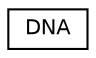 digraph "Graphical Class Hierarchy"
{
  edge [fontname="Helvetica",fontsize="10",labelfontname="Helvetica",labelfontsize="10"];
  node [fontname="Helvetica",fontsize="10",shape=record];
  rankdir="LR";
  Node1 [label="DNA",height=0.2,width=0.4,color="black", fillcolor="white", style="filled",URL="$class_d_n_a.html"];
}
